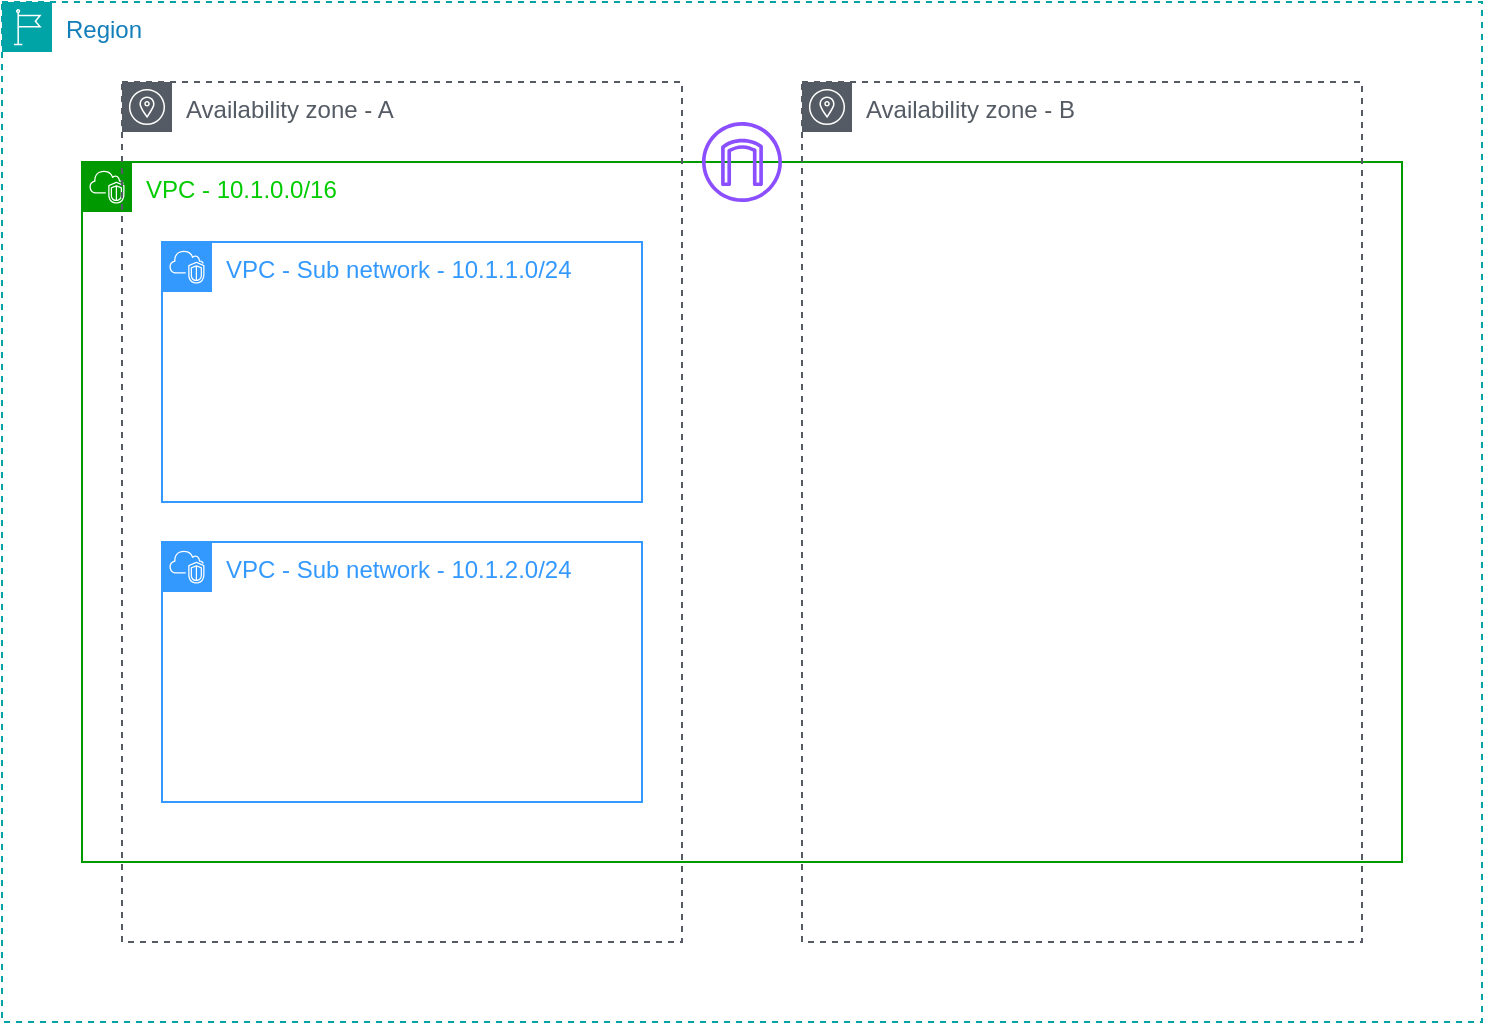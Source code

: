 <mxfile version="25.0.3">
  <diagram name="Página-1" id="quv3SsTso-uDP8D5MGwT">
    <mxGraphModel dx="989" dy="509" grid="1" gridSize="10" guides="1" tooltips="1" connect="1" arrows="1" fold="1" page="1" pageScale="1" pageWidth="827" pageHeight="1169" math="0" shadow="0">
      <root>
        <mxCell id="0" />
        <mxCell id="1" parent="0" />
        <mxCell id="IG_4BixiC0rSXcZtTEX0-4" value="&lt;font color=&quot;#00cc00&quot;&gt;VPC - 10.1.0.0/16&lt;/font&gt;" style="points=[[0,0],[0.25,0],[0.5,0],[0.75,0],[1,0],[1,0.25],[1,0.5],[1,0.75],[1,1],[0.75,1],[0.5,1],[0.25,1],[0,1],[0,0.75],[0,0.5],[0,0.25]];outlineConnect=0;gradientColor=none;html=1;whiteSpace=wrap;fontSize=12;fontStyle=0;container=0;pointerEvents=0;collapsible=0;recursiveResize=0;shape=mxgraph.aws4.group;grIcon=mxgraph.aws4.group_vpc2;strokeColor=#009900;fillColor=none;verticalAlign=top;align=left;spacingLeft=30;fontColor=#AAB7B8;dashed=0;" vertex="1" parent="1">
          <mxGeometry x="80" y="250" width="660" height="350" as="geometry" />
        </mxCell>
        <mxCell id="IG_4BixiC0rSXcZtTEX0-1" value="Region" style="points=[[0,0],[0.25,0],[0.5,0],[0.75,0],[1,0],[1,0.25],[1,0.5],[1,0.75],[1,1],[0.75,1],[0.5,1],[0.25,1],[0,1],[0,0.75],[0,0.5],[0,0.25]];outlineConnect=0;gradientColor=none;html=1;whiteSpace=wrap;fontSize=12;fontStyle=0;container=1;pointerEvents=0;collapsible=0;recursiveResize=0;shape=mxgraph.aws4.group;grIcon=mxgraph.aws4.group_region;strokeColor=#00A4A6;fillColor=none;verticalAlign=top;align=left;spacingLeft=30;fontColor=#147EBA;dashed=1;" vertex="1" parent="1">
          <mxGeometry x="40" y="170" width="740" height="510" as="geometry" />
        </mxCell>
        <mxCell id="IG_4BixiC0rSXcZtTEX0-2" value="Availability zone - A" style="sketch=0;outlineConnect=0;gradientColor=none;html=1;whiteSpace=wrap;fontSize=12;fontStyle=0;shape=mxgraph.aws4.group;grIcon=mxgraph.aws4.group_availability_zone;strokeColor=#545B64;fillColor=none;verticalAlign=top;align=left;spacingLeft=30;fontColor=#545B64;dashed=1;" vertex="1" parent="IG_4BixiC0rSXcZtTEX0-1">
          <mxGeometry x="60" y="40" width="280" height="430" as="geometry" />
        </mxCell>
        <mxCell id="IG_4BixiC0rSXcZtTEX0-16" value="" style="sketch=0;outlineConnect=0;fontColor=#232F3E;gradientColor=none;fillColor=#8C4FFF;strokeColor=none;dashed=0;verticalLabelPosition=bottom;verticalAlign=top;align=center;html=1;fontSize=12;fontStyle=0;aspect=fixed;pointerEvents=1;shape=mxgraph.aws4.internet_gateway;" vertex="1" parent="IG_4BixiC0rSXcZtTEX0-1">
          <mxGeometry x="350" y="60" width="40" height="40" as="geometry" />
        </mxCell>
        <mxCell id="IG_4BixiC0rSXcZtTEX0-5" value="Availability zone - B" style="sketch=0;outlineConnect=0;gradientColor=none;html=1;whiteSpace=wrap;fontSize=12;fontStyle=0;shape=mxgraph.aws4.group;grIcon=mxgraph.aws4.group_availability_zone;strokeColor=#545B64;fillColor=none;verticalAlign=top;align=left;spacingLeft=30;fontColor=#545B64;dashed=1;" vertex="1" parent="IG_4BixiC0rSXcZtTEX0-1">
          <mxGeometry x="400" y="40" width="280" height="430" as="geometry" />
        </mxCell>
        <mxCell id="IG_4BixiC0rSXcZtTEX0-14" value="&lt;font&gt;VPC -&amp;nbsp;Sub network - 10.1.1.0/24&lt;/font&gt;" style="points=[[0,0],[0.25,0],[0.5,0],[0.75,0],[1,0],[1,0.25],[1,0.5],[1,0.75],[1,1],[0.75,1],[0.5,1],[0.25,1],[0,1],[0,0.75],[0,0.5],[0,0.25]];outlineConnect=0;gradientColor=none;html=1;whiteSpace=wrap;fontSize=12;fontStyle=0;container=0;pointerEvents=0;collapsible=0;recursiveResize=0;shape=mxgraph.aws4.group;grIcon=mxgraph.aws4.group_vpc2;strokeColor=#3399FF;fillColor=none;verticalAlign=top;align=left;spacingLeft=30;fontColor=#3399FF;dashed=0;" vertex="1" parent="1">
          <mxGeometry x="120" y="290" width="240" height="130" as="geometry" />
        </mxCell>
        <mxCell id="IG_4BixiC0rSXcZtTEX0-15" value="&lt;font&gt;VPC -&amp;nbsp;Sub network -&amp;nbsp;10.1.2.0/24&lt;/font&gt;" style="points=[[0,0],[0.25,0],[0.5,0],[0.75,0],[1,0],[1,0.25],[1,0.5],[1,0.75],[1,1],[0.75,1],[0.5,1],[0.25,1],[0,1],[0,0.75],[0,0.5],[0,0.25]];outlineConnect=0;gradientColor=none;html=1;whiteSpace=wrap;fontSize=12;fontStyle=0;container=0;pointerEvents=0;collapsible=0;recursiveResize=0;shape=mxgraph.aws4.group;grIcon=mxgraph.aws4.group_vpc2;strokeColor=#3399FF;fillColor=none;verticalAlign=top;align=left;spacingLeft=30;fontColor=#3399FF;dashed=0;" vertex="1" parent="1">
          <mxGeometry x="120" y="440" width="240" height="130" as="geometry" />
        </mxCell>
      </root>
    </mxGraphModel>
  </diagram>
</mxfile>
